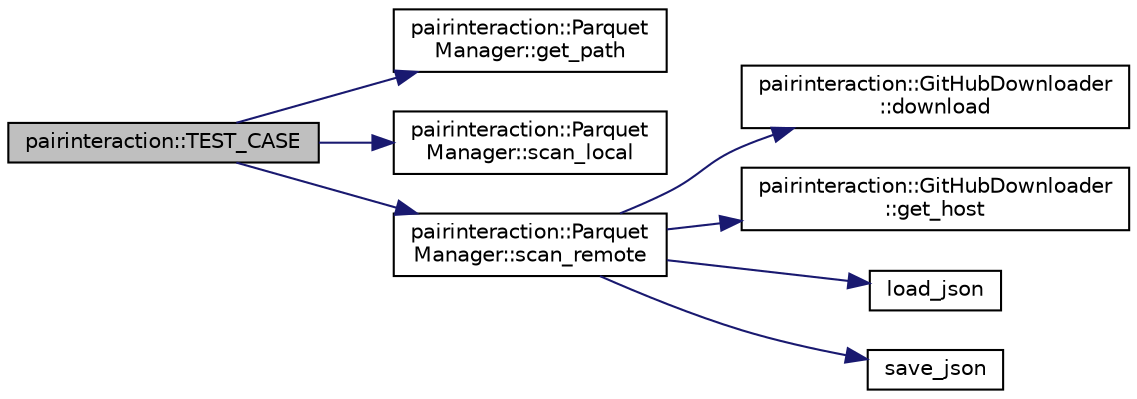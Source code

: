 digraph "pairinteraction::TEST_CASE"
{
 // INTERACTIVE_SVG=YES
 // LATEX_PDF_SIZE
  bgcolor="transparent";
  edge [fontname="Helvetica",fontsize="10",labelfontname="Helvetica",labelfontsize="10"];
  node [fontname="Helvetica",fontsize="10",shape=record];
  rankdir="LR";
  Node1 [label="pairinteraction::TEST_CASE",height=0.2,width=0.4,color="black", fillcolor="grey75", style="filled", fontcolor="black",tooltip=" "];
  Node1 -> Node2 [color="midnightblue",fontsize="10",style="solid",fontname="Helvetica"];
  Node2 [label="pairinteraction::Parquet\lManager::get_path",height=0.2,width=0.4,color="black",URL="$classpairinteraction_1_1ParquetManager.html#af3edb5ae01912893580028d7e373d31b",tooltip=" "];
  Node1 -> Node3 [color="midnightblue",fontsize="10",style="solid",fontname="Helvetica"];
  Node3 [label="pairinteraction::Parquet\lManager::scan_local",height=0.2,width=0.4,color="black",URL="$classpairinteraction_1_1ParquetManager.html#a76cf9f8cf91c04cacaab044ab77a5c57",tooltip=" "];
  Node1 -> Node4 [color="midnightblue",fontsize="10",style="solid",fontname="Helvetica"];
  Node4 [label="pairinteraction::Parquet\lManager::scan_remote",height=0.2,width=0.4,color="black",URL="$classpairinteraction_1_1ParquetManager.html#a27fd2a005424e8f3653a2ff8fdab7154",tooltip=" "];
  Node4 -> Node5 [color="midnightblue",fontsize="10",style="solid",fontname="Helvetica"];
  Node5 [label="pairinteraction::GitHubDownloader\l::download",height=0.2,width=0.4,color="black",URL="$classpairinteraction_1_1GitHubDownloader.html#a3cc0488301c5da33a75298632b708109",tooltip=" "];
  Node4 -> Node6 [color="midnightblue",fontsize="10",style="solid",fontname="Helvetica"];
  Node6 [label="pairinteraction::GitHubDownloader\l::get_host",height=0.2,width=0.4,color="black",URL="$classpairinteraction_1_1GitHubDownloader.html#af7882b255b5f78f0115cab09d30a55fc",tooltip=" "];
  Node4 -> Node7 [color="midnightblue",fontsize="10",style="solid",fontname="Helvetica"];
  Node7 [label="load_json",height=0.2,width=0.4,color="black",URL="$ParquetManager_8cpp.html#a297c89fc77d7919ea0f1f4fd2668ea4c",tooltip=" "];
  Node4 -> Node8 [color="midnightblue",fontsize="10",style="solid",fontname="Helvetica"];
  Node8 [label="save_json",height=0.2,width=0.4,color="black",URL="$ParquetManager_8cpp.html#abfaa904f8b52c5229c578093c7685d53",tooltip=" "];
}
